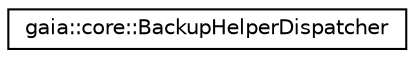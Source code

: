 digraph G
{
  edge [fontname="Helvetica",fontsize="10",labelfontname="Helvetica",labelfontsize="10"];
  node [fontname="Helvetica",fontsize="10",shape=record];
  rankdir=LR;
  Node1 [label="gaia::core::BackupHelperDispatcher",height=0.2,width=0.4,color="black", fillcolor="white", style="filled",URL="$dd/d29/classgaia_1_1core_1_1_backup_helper_dispatcher.html"];
}
